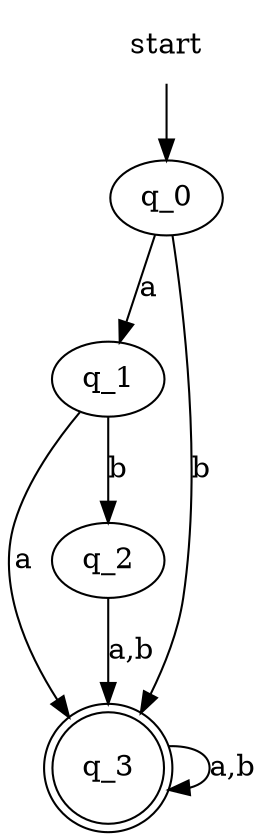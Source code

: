 digraph automaton {
	start [shape=plaintext];
	start -> q_0
	q_0 -> q_1 [label="a"];
	q_0 -> q_3 [label="b"];
	q_1 -> q_2 [label="b"];
	q_1 -> q_3 [label="a"];
	q_2 -> q_3 [label="a,b"];
	q_3 [shape=doublecircle];
	q_3 -> q_3 [label="a,b"];
}
